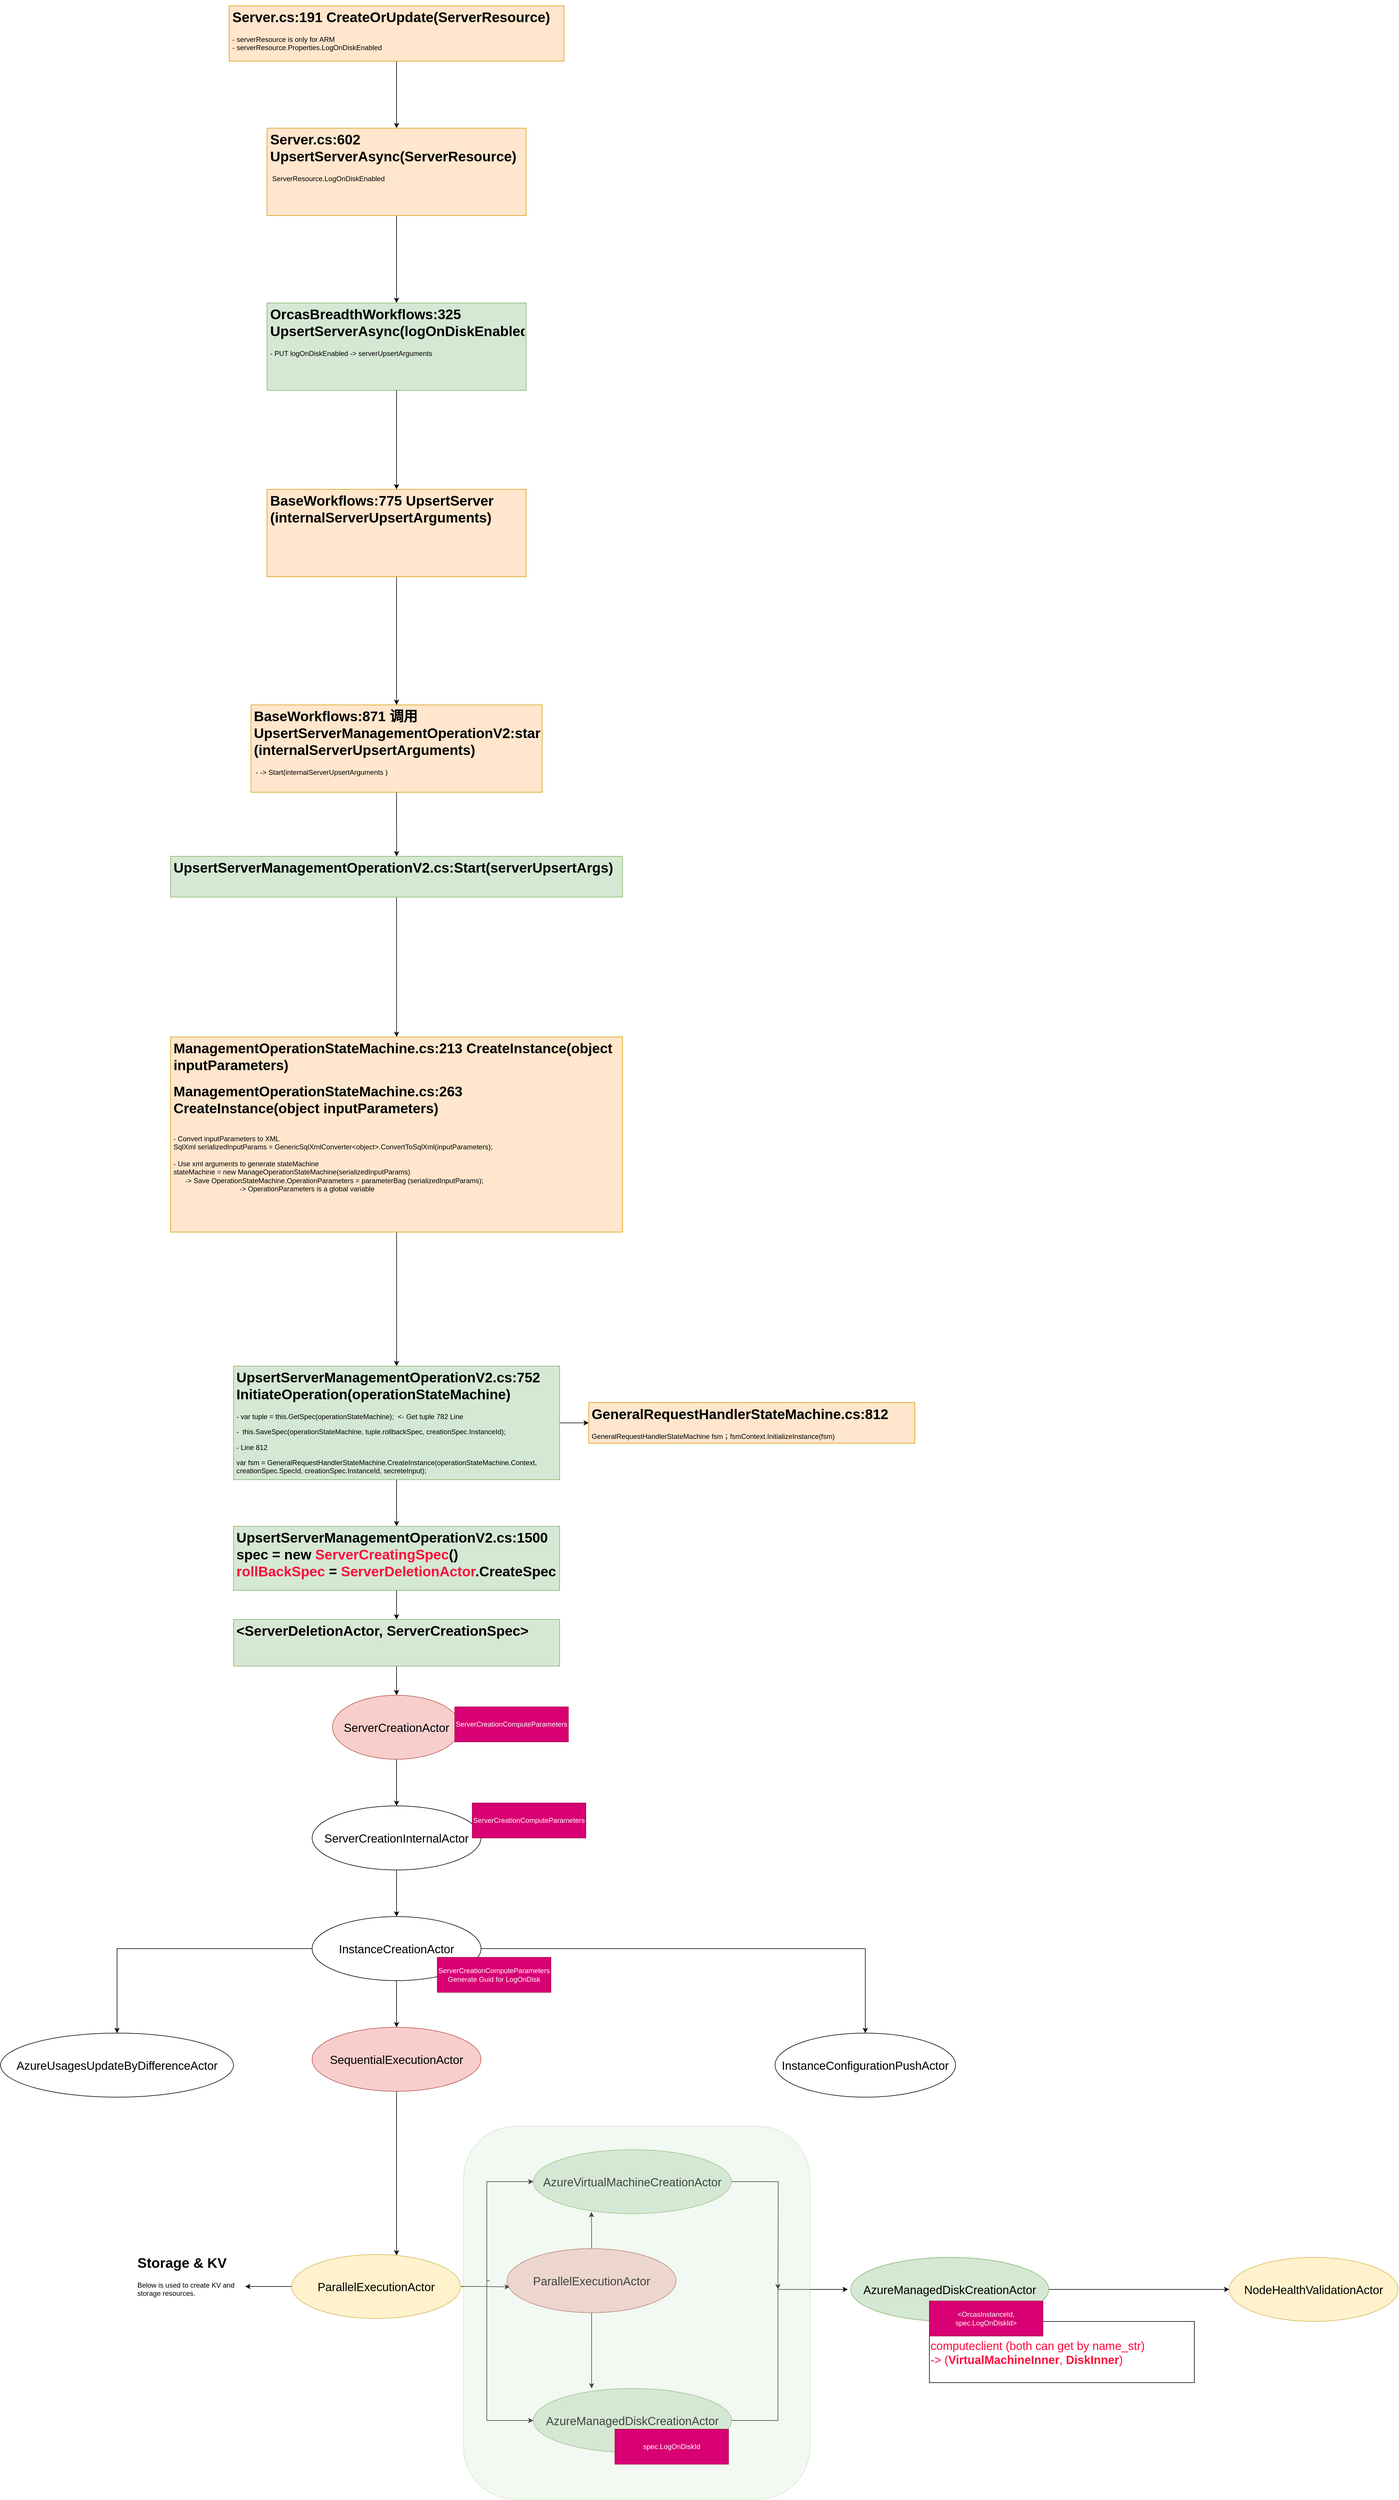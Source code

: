 <mxfile version="20.3.0" type="github">
  <diagram id="Utj4QRkRQI-RT1qHg1_4" name="Page-1">
    <mxGraphModel dx="4320" dy="9137" grid="1" gridSize="10" guides="1" tooltips="1" connect="1" arrows="1" fold="1" page="1" pageScale="1" pageWidth="3300" pageHeight="4681" math="0" shadow="0">
      <root>
        <mxCell id="0" />
        <mxCell id="1" parent="0" />
        <mxCell id="y9hmc7ExkTuUqrcy4E5k-6" value="" style="edgeStyle=orthogonalEdgeStyle;rounded=0;orthogonalLoop=1;jettySize=auto;html=1;" parent="1" source="y9hmc7ExkTuUqrcy4E5k-3" target="y9hmc7ExkTuUqrcy4E5k-5" edge="1">
          <mxGeometry relative="1" as="geometry" />
        </mxCell>
        <mxCell id="y9hmc7ExkTuUqrcy4E5k-3" value="&lt;h1&gt;Server.cs:191 CreateOrUpdate(ServerResource)&lt;/h1&gt;&lt;p&gt;- serverResource is only for ARM&lt;br&gt;- serverResource.Properties.LogOnDiskEnabled&lt;/p&gt;" style="text;html=1;strokeColor=#d79b00;fillColor=#ffe6cc;spacing=5;spacingTop=-20;whiteSpace=wrap;overflow=hidden;rounded=0;" parent="1" vertex="1">
          <mxGeometry x="3752.5" y="-4620" width="575" height="95" as="geometry" />
        </mxCell>
        <mxCell id="y9hmc7ExkTuUqrcy4E5k-8" value="" style="edgeStyle=orthogonalEdgeStyle;rounded=0;orthogonalLoop=1;jettySize=auto;html=1;" parent="1" source="y9hmc7ExkTuUqrcy4E5k-5" target="y9hmc7ExkTuUqrcy4E5k-7" edge="1">
          <mxGeometry relative="1" as="geometry" />
        </mxCell>
        <mxCell id="y9hmc7ExkTuUqrcy4E5k-5" value="&lt;h1&gt;Server.cs:602 UpsertServerAsync(ServerResource)&lt;/h1&gt;&lt;p&gt;&amp;nbsp;ServerResource.LogOnDiskEnabled&lt;/p&gt;" style="text;html=1;strokeColor=#d79b00;fillColor=#ffe6cc;spacing=5;spacingTop=-20;whiteSpace=wrap;overflow=hidden;rounded=0;" parent="1" vertex="1">
          <mxGeometry x="3817.5" y="-4410" width="445" height="150" as="geometry" />
        </mxCell>
        <mxCell id="y9hmc7ExkTuUqrcy4E5k-10" value="" style="edgeStyle=orthogonalEdgeStyle;rounded=0;orthogonalLoop=1;jettySize=auto;html=1;" parent="1" source="y9hmc7ExkTuUqrcy4E5k-7" target="y9hmc7ExkTuUqrcy4E5k-9" edge="1">
          <mxGeometry relative="1" as="geometry" />
        </mxCell>
        <mxCell id="y9hmc7ExkTuUqrcy4E5k-7" value="&lt;h1&gt;OrcasBreadthWorkflows:325 UpsertServerAsync(logOnDiskEnabled)&lt;/h1&gt;&lt;p&gt;- PUT logOnDiskEnabled -&amp;gt; serverUpsertArguments&lt;/p&gt;" style="text;html=1;strokeColor=#82b366;fillColor=#d5e8d4;spacing=5;spacingTop=-20;whiteSpace=wrap;overflow=hidden;rounded=0;" parent="1" vertex="1">
          <mxGeometry x="3817.5" y="-4110" width="445" height="150" as="geometry" />
        </mxCell>
        <mxCell id="y9hmc7ExkTuUqrcy4E5k-12" value="" style="edgeStyle=orthogonalEdgeStyle;rounded=0;orthogonalLoop=1;jettySize=auto;html=1;" parent="1" source="y9hmc7ExkTuUqrcy4E5k-9" target="y9hmc7ExkTuUqrcy4E5k-11" edge="1">
          <mxGeometry relative="1" as="geometry" />
        </mxCell>
        <mxCell id="y9hmc7ExkTuUqrcy4E5k-9" value="&lt;h1&gt;BaseWorkflows:775 UpsertServer&lt;br&gt;(internalServerUpsertArguments)&lt;/h1&gt;" style="text;html=1;strokeColor=#d79b00;fillColor=#ffe6cc;spacing=5;spacingTop=-20;whiteSpace=wrap;overflow=hidden;rounded=0;" parent="1" vertex="1">
          <mxGeometry x="3817.5" y="-3790" width="445" height="150" as="geometry" />
        </mxCell>
        <mxCell id="y9hmc7ExkTuUqrcy4E5k-14" value="" style="edgeStyle=orthogonalEdgeStyle;rounded=0;orthogonalLoop=1;jettySize=auto;html=1;" parent="1" source="y9hmc7ExkTuUqrcy4E5k-11" target="y9hmc7ExkTuUqrcy4E5k-13" edge="1">
          <mxGeometry relative="1" as="geometry" />
        </mxCell>
        <mxCell id="y9hmc7ExkTuUqrcy4E5k-11" value="&lt;h1&gt;BaseWorkflows:871 调用&lt;br&gt;UpsertServerManagementOperationV2:start&lt;br&gt;(internalServerUpsertArguments)&lt;/h1&gt;&lt;h1&gt;&lt;p style=&quot;font-size: 12px; font-weight: 400;&quot;&gt;&amp;nbsp;- -&amp;gt; Start(&lt;span style=&quot;background-color: initial;&quot;&gt;internalServerUpsertArguments&amp;nbsp;&lt;/span&gt;&lt;span style=&quot;background-color: initial;&quot;&gt;)&lt;/span&gt;&lt;/p&gt;&lt;p style=&quot;font-size: 12px; font-weight: 400;&quot;&gt;&lt;br&gt;&lt;/p&gt;&lt;/h1&gt;" style="text;html=1;strokeColor=#d79b00;fillColor=#ffe6cc;spacing=5;spacingTop=-20;whiteSpace=wrap;overflow=hidden;rounded=0;" parent="1" vertex="1">
          <mxGeometry x="3790.0" y="-3420" width="500" height="150" as="geometry" />
        </mxCell>
        <mxCell id="y9hmc7ExkTuUqrcy4E5k-16" value="" style="edgeStyle=orthogonalEdgeStyle;rounded=0;orthogonalLoop=1;jettySize=auto;html=1;" parent="1" source="y9hmc7ExkTuUqrcy4E5k-13" target="y9hmc7ExkTuUqrcy4E5k-15" edge="1">
          <mxGeometry relative="1" as="geometry" />
        </mxCell>
        <mxCell id="y9hmc7ExkTuUqrcy4E5k-13" value="&lt;h1&gt;UpsertServerManagementOperationV2.cs:Start(serverUpsertArgs)&lt;/h1&gt;&lt;h1&gt;&lt;p style=&quot;font-size: 12px; font-weight: 400;&quot;&gt;&lt;br&gt;&lt;/p&gt;&lt;/h1&gt;" style="text;html=1;strokeColor=#82b366;fillColor=#d5e8d4;spacing=5;spacingTop=-20;whiteSpace=wrap;overflow=hidden;rounded=0;" parent="1" vertex="1">
          <mxGeometry x="3651.88" y="-3160" width="776.25" height="70" as="geometry" />
        </mxCell>
        <mxCell id="RBFewMgyC1fiDn0zkRKi-17" style="edgeStyle=orthogonalEdgeStyle;rounded=0;orthogonalLoop=1;jettySize=auto;html=1;" edge="1" parent="1" source="y9hmc7ExkTuUqrcy4E5k-15" target="y9hmc7ExkTuUqrcy4E5k-18">
          <mxGeometry relative="1" as="geometry" />
        </mxCell>
        <mxCell id="y9hmc7ExkTuUqrcy4E5k-15" value="&lt;h1&gt;ManagementOperationStateMachine.cs:213 CreateInstance(object inputParameters)&lt;br&gt;&lt;/h1&gt;&lt;h1&gt;ManagementOperationStateMachine.cs:263&lt;br&gt;CreateInstance(object inputParameters)&lt;/h1&gt;&lt;div&gt;&lt;br&gt;&lt;/div&gt;&lt;div&gt;- Convert inputParameters to XML&lt;br&gt;SqlXml serializedInputParams = GenericSqlXmlConverter&amp;lt;object&amp;gt;.ConvertToSqlXml(inputParameters);&lt;br&gt;&lt;br&gt;- Use xml arguments to generate stateMachine&lt;/div&gt;&lt;div&gt;stateMachine = new ManageOperationStateMachine(serializedInputParams)&lt;br&gt;&amp;nbsp; &amp;nbsp; &amp;nbsp; -&amp;gt; Save OperationStateMachine.OperationParameters = parameterBag (serializedInputParams);&lt;br&gt;&amp;nbsp; &amp;nbsp; &amp;nbsp; &amp;nbsp; &amp;nbsp; &amp;nbsp; &amp;nbsp; &amp;nbsp; &amp;nbsp; &amp;nbsp; &amp;nbsp; &amp;nbsp; &amp;nbsp; &amp;nbsp; &amp;nbsp; &amp;nbsp; &amp;nbsp; -&amp;gt; OperationParameters is a global variable&lt;br&gt;&lt;br&gt;&lt;/div&gt;&lt;div&gt;&lt;br&gt;&lt;/div&gt;&lt;div&gt;&lt;br&gt;&lt;/div&gt;&lt;h1&gt;&lt;p style=&quot;font-size: 12px; font-weight: 400;&quot;&gt;&lt;br&gt;&lt;/p&gt;&lt;/h1&gt;" style="text;html=1;strokeColor=#d79b00;fillColor=#ffe6cc;spacing=5;spacingTop=-20;whiteSpace=wrap;overflow=hidden;rounded=0;" parent="1" vertex="1">
          <mxGeometry x="3651.88" y="-2850" width="776.25" height="335" as="geometry" />
        </mxCell>
        <mxCell id="y9hmc7ExkTuUqrcy4E5k-20" value="" style="edgeStyle=orthogonalEdgeStyle;rounded=0;orthogonalLoop=1;jettySize=auto;html=1;" parent="1" source="y9hmc7ExkTuUqrcy4E5k-18" target="y9hmc7ExkTuUqrcy4E5k-19" edge="1">
          <mxGeometry relative="1" as="geometry" />
        </mxCell>
        <mxCell id="y9hmc7ExkTuUqrcy4E5k-24" value="" style="edgeStyle=orthogonalEdgeStyle;rounded=0;orthogonalLoop=1;jettySize=auto;html=1;" parent="1" source="y9hmc7ExkTuUqrcy4E5k-18" target="y9hmc7ExkTuUqrcy4E5k-23" edge="1">
          <mxGeometry relative="1" as="geometry" />
        </mxCell>
        <mxCell id="y9hmc7ExkTuUqrcy4E5k-18" value="&lt;h1&gt;UpsertServerManagementOperationV2.cs:752 InitiateOperation(operationStateMachine)&lt;br&gt;&lt;/h1&gt;&lt;p&gt;- var tuple = this.GetSpec(operationStateMachine);&amp;nbsp; &amp;lt;- Get tuple 782 Line&lt;br&gt;&lt;/p&gt;&lt;p&gt;-&amp;nbsp;&lt;span style=&quot;background-color: initial;&quot;&gt;&amp;nbsp;this.SaveSpec(operationStateMachine, tuple.rollbackSpec, creationSpec.InstanceId);&lt;/span&gt;&lt;/p&gt;&lt;p&gt;&lt;span style=&quot;background-color: initial;&quot;&gt;- Line 812&lt;/span&gt;&lt;/p&gt;var fsm = GeneralRequestHandlerStateMachine.CreateInstance(operationStateMachine.Context, creationSpec.SpecId, creationSpec.InstanceId, secreteInput);" style="text;html=1;strokeColor=#82b366;fillColor=#d5e8d4;spacing=5;spacingTop=-20;whiteSpace=wrap;overflow=hidden;rounded=0;" parent="1" vertex="1">
          <mxGeometry x="3760" y="-2285" width="560" height="195" as="geometry" />
        </mxCell>
        <mxCell id="y9hmc7ExkTuUqrcy4E5k-19" value="&lt;h1&gt;GeneralRequestHandlerStateMachine.cs:812&lt;br&gt;&lt;/h1&gt;&lt;p&gt;GeneralRequestHandlerStateMachine fsm；fsmContext.InitializeInstance(fsm)&lt;/p&gt;" style="text;html=1;strokeColor=#d79b00;fillColor=#ffe6cc;spacing=5;spacingTop=-20;whiteSpace=wrap;overflow=hidden;rounded=0;" parent="1" vertex="1">
          <mxGeometry x="4370" y="-2222.5" width="560" height="70" as="geometry" />
        </mxCell>
        <mxCell id="y9hmc7ExkTuUqrcy4E5k-26" value="" style="edgeStyle=orthogonalEdgeStyle;rounded=0;orthogonalLoop=1;jettySize=auto;html=1;" parent="1" source="y9hmc7ExkTuUqrcy4E5k-23" target="y9hmc7ExkTuUqrcy4E5k-25" edge="1">
          <mxGeometry relative="1" as="geometry" />
        </mxCell>
        <mxCell id="y9hmc7ExkTuUqrcy4E5k-23" value="&lt;h1&gt;UpsertServerManagementOperationV2.cs:1500 spec = new &lt;font color=&quot;#ff0a3b&quot;&gt;ServerCreatingSpec&lt;/font&gt;()&lt;br&gt;&lt;font color=&quot;#ff0a3b&quot;&gt;rollBackSpec &lt;/font&gt;= &lt;font color=&quot;#ff0a3b&quot;&gt;ServerDeletionActor&lt;/font&gt;.CreateSpec&lt;br&gt;&lt;/h1&gt;&lt;p&gt;&lt;br&gt;&lt;/p&gt;" style="text;html=1;strokeColor=#82b366;fillColor=#d5e8d4;spacing=5;spacingTop=-20;whiteSpace=wrap;overflow=hidden;rounded=0;" parent="1" vertex="1">
          <mxGeometry x="3760" y="-2010" width="560" height="110" as="geometry" />
        </mxCell>
        <mxCell id="y9hmc7ExkTuUqrcy4E5k-28" style="edgeStyle=orthogonalEdgeStyle;rounded=0;orthogonalLoop=1;jettySize=auto;html=1;entryX=0.5;entryY=0;entryDx=0;entryDy=0;fontColor=#FF0A3B;" parent="1" source="y9hmc7ExkTuUqrcy4E5k-25" target="y9hmc7ExkTuUqrcy4E5k-27" edge="1">
          <mxGeometry relative="1" as="geometry" />
        </mxCell>
        <mxCell id="y9hmc7ExkTuUqrcy4E5k-25" value="&lt;h1&gt;&amp;lt;ServerDeletionActor,&amp;nbsp;ServerCreationSpec&amp;gt;&lt;/h1&gt;&lt;div&gt;&lt;br&gt;&lt;/div&gt;" style="text;html=1;strokeColor=#82b366;fillColor=#d5e8d4;spacing=5;spacingTop=-20;whiteSpace=wrap;overflow=hidden;rounded=0;" parent="1" vertex="1">
          <mxGeometry x="3760" y="-1850" width="560" height="80" as="geometry" />
        </mxCell>
        <mxCell id="y9hmc7ExkTuUqrcy4E5k-30" value="" style="edgeStyle=orthogonalEdgeStyle;rounded=0;orthogonalLoop=1;jettySize=auto;html=1;fontSize=20;fontColor=#000000;" parent="1" source="y9hmc7ExkTuUqrcy4E5k-27" target="y9hmc7ExkTuUqrcy4E5k-29" edge="1">
          <mxGeometry relative="1" as="geometry" />
        </mxCell>
        <mxCell id="y9hmc7ExkTuUqrcy4E5k-27" value="&lt;font style=&quot;font-size: 20px;&quot; color=&quot;#000000&quot;&gt;ServerCreationActor&lt;/font&gt;" style="ellipse;whiteSpace=wrap;html=1;fillColor=#f8cecc;strokeColor=#b85450;" parent="1" vertex="1">
          <mxGeometry x="3930" y="-1720" width="220" height="110" as="geometry" />
        </mxCell>
        <mxCell id="y9hmc7ExkTuUqrcy4E5k-32" value="" style="edgeStyle=orthogonalEdgeStyle;rounded=0;orthogonalLoop=1;jettySize=auto;html=1;fontSize=20;fontColor=#000000;" parent="1" source="y9hmc7ExkTuUqrcy4E5k-29" target="y9hmc7ExkTuUqrcy4E5k-31" edge="1">
          <mxGeometry relative="1" as="geometry" />
        </mxCell>
        <mxCell id="y9hmc7ExkTuUqrcy4E5k-29" value="&lt;font color=&quot;#000000&quot;&gt;&lt;span style=&quot;font-size: 20px;&quot;&gt;ServerCreationInternalActor&lt;/span&gt;&lt;/font&gt;" style="ellipse;whiteSpace=wrap;html=1;fontColor=#FF0A3B;" parent="1" vertex="1">
          <mxGeometry x="3895" y="-1530" width="290" height="110" as="geometry" />
        </mxCell>
        <mxCell id="y9hmc7ExkTuUqrcy4E5k-34" value="" style="edgeStyle=orthogonalEdgeStyle;rounded=0;orthogonalLoop=1;jettySize=auto;html=1;fontSize=20;fontColor=#000000;" parent="1" source="y9hmc7ExkTuUqrcy4E5k-31" target="y9hmc7ExkTuUqrcy4E5k-33" edge="1">
          <mxGeometry relative="1" as="geometry" />
        </mxCell>
        <mxCell id="y9hmc7ExkTuUqrcy4E5k-36" value="" style="edgeStyle=orthogonalEdgeStyle;rounded=0;orthogonalLoop=1;jettySize=auto;html=1;fontSize=20;fontColor=#000000;" parent="1" source="y9hmc7ExkTuUqrcy4E5k-31" target="y9hmc7ExkTuUqrcy4E5k-35" edge="1">
          <mxGeometry relative="1" as="geometry" />
        </mxCell>
        <mxCell id="y9hmc7ExkTuUqrcy4E5k-48" value="" style="edgeStyle=orthogonalEdgeStyle;rounded=0;orthogonalLoop=1;jettySize=auto;html=1;fontSize=20;fontColor=#000000;" parent="1" source="y9hmc7ExkTuUqrcy4E5k-31" target="y9hmc7ExkTuUqrcy4E5k-47" edge="1">
          <mxGeometry relative="1" as="geometry" />
        </mxCell>
        <mxCell id="y9hmc7ExkTuUqrcy4E5k-31" value="&lt;font color=&quot;#000000&quot;&gt;&lt;span style=&quot;font-size: 20px;&quot;&gt;InstanceCreationActor&lt;/span&gt;&lt;/font&gt;" style="ellipse;whiteSpace=wrap;html=1;fontColor=#FF0A3B;" parent="1" vertex="1">
          <mxGeometry x="3895" y="-1340" width="290" height="110" as="geometry" />
        </mxCell>
        <mxCell id="y9hmc7ExkTuUqrcy4E5k-33" value="&lt;font color=&quot;#000000&quot;&gt;&lt;span style=&quot;font-size: 20px;&quot;&gt;AzureUsagesUpdateByDifferenceActor&lt;/span&gt;&lt;/font&gt;" style="ellipse;whiteSpace=wrap;html=1;fontColor=#FF0A3B;" parent="1" vertex="1">
          <mxGeometry x="3360" y="-1140" width="400" height="110" as="geometry" />
        </mxCell>
        <mxCell id="y9hmc7ExkTuUqrcy4E5k-38" value="" style="edgeStyle=orthogonalEdgeStyle;rounded=0;orthogonalLoop=1;jettySize=auto;html=1;fontSize=20;fontColor=#000000;" parent="1" source="y9hmc7ExkTuUqrcy4E5k-35" target="y9hmc7ExkTuUqrcy4E5k-37" edge="1">
          <mxGeometry relative="1" as="geometry">
            <Array as="points">
              <mxPoint x="4040" y="-890" />
              <mxPoint x="4040" y="-890" />
            </Array>
          </mxGeometry>
        </mxCell>
        <mxCell id="y9hmc7ExkTuUqrcy4E5k-35" value="&lt;font color=&quot;#000000&quot;&gt;&lt;span style=&quot;font-size: 20px;&quot;&gt;SequentialExecutionActor&lt;/span&gt;&lt;/font&gt;" style="ellipse;whiteSpace=wrap;html=1;fillColor=#f8cecc;strokeColor=#b85450;" parent="1" vertex="1">
          <mxGeometry x="3895" y="-1150" width="290" height="110" as="geometry" />
        </mxCell>
        <mxCell id="RBFewMgyC1fiDn0zkRKi-11" style="edgeStyle=orthogonalEdgeStyle;rounded=0;orthogonalLoop=1;jettySize=auto;html=1;entryX=0.016;entryY=0.597;entryDx=0;entryDy=0;entryPerimeter=0;" edge="1" parent="1" source="y9hmc7ExkTuUqrcy4E5k-37" target="RBFewMgyC1fiDn0zkRKi-2">
          <mxGeometry relative="1" as="geometry" />
        </mxCell>
        <mxCell id="RBFewMgyC1fiDn0zkRKi-14" style="edgeStyle=orthogonalEdgeStyle;rounded=0;orthogonalLoop=1;jettySize=auto;html=1;exitX=0;exitY=0.5;exitDx=0;exitDy=0;" edge="1" parent="1" source="y9hmc7ExkTuUqrcy4E5k-37" target="RBFewMgyC1fiDn0zkRKi-1">
          <mxGeometry relative="1" as="geometry" />
        </mxCell>
        <mxCell id="y9hmc7ExkTuUqrcy4E5k-37" value="&lt;font color=&quot;#000000&quot;&gt;&lt;span style=&quot;font-size: 20px;&quot;&gt;ParallelExecutionActor&lt;/span&gt;&lt;/font&gt;" style="ellipse;whiteSpace=wrap;html=1;fillColor=#fff2cc;strokeColor=#d6b656;" parent="1" vertex="1">
          <mxGeometry x="3860" y="-760" width="290" height="110" as="geometry" />
        </mxCell>
        <mxCell id="RBFewMgyC1fiDn0zkRKi-7" style="edgeStyle=orthogonalEdgeStyle;rounded=0;orthogonalLoop=1;jettySize=auto;html=1;" edge="1" parent="1" source="y9hmc7ExkTuUqrcy4E5k-39">
          <mxGeometry relative="1" as="geometry">
            <mxPoint x="4695" y="-700" as="targetPoint" />
          </mxGeometry>
        </mxCell>
        <mxCell id="y9hmc7ExkTuUqrcy4E5k-39" value="&lt;font color=&quot;#000000&quot;&gt;&lt;span style=&quot;font-size: 20px;&quot;&gt;AzureVirtualMachineCreationActor&lt;/span&gt;&lt;/font&gt;" style="ellipse;whiteSpace=wrap;html=1;fillColor=#d5e8d4;strokeColor=#82b366;" parent="1" vertex="1">
          <mxGeometry x="4275" y="-940" width="340" height="110" as="geometry" />
        </mxCell>
        <mxCell id="y9hmc7ExkTuUqrcy4E5k-41" value="&lt;font color=&quot;#000000&quot;&gt;&lt;span style=&quot;font-size: 20px;&quot;&gt;NodeHealthValidationActor&lt;/span&gt;&lt;/font&gt;" style="ellipse;whiteSpace=wrap;html=1;fillColor=#fff2cc;strokeColor=#d6b656;" parent="1" vertex="1">
          <mxGeometry x="5470" y="-755" width="290" height="110" as="geometry" />
        </mxCell>
        <mxCell id="y9hmc7ExkTuUqrcy4E5k-47" value="&lt;font color=&quot;#000000&quot;&gt;&lt;span style=&quot;font-size: 20px;&quot;&gt;InstanceConfigurationPushActor&lt;/span&gt;&lt;/font&gt;" style="ellipse;whiteSpace=wrap;html=1;fontColor=#FF0A3B;" parent="1" vertex="1">
          <mxGeometry x="4690" y="-1140" width="310" height="110" as="geometry" />
        </mxCell>
        <mxCell id="y9hmc7ExkTuUqrcy4E5k-125" value="ServerCreationComputeParameters" style="whiteSpace=wrap;html=1;fillColor=#d80073;strokeColor=#A50040;fontColor=#ffffff;" parent="1" vertex="1">
          <mxGeometry x="4140" y="-1700" width="195" height="60" as="geometry" />
        </mxCell>
        <mxCell id="y9hmc7ExkTuUqrcy4E5k-137" value="ServerCreationComputeParameters&lt;br&gt;Generate Guid for LogOnDisk" style="whiteSpace=wrap;html=1;fillColor=#d80073;strokeColor=#A50040;fontColor=#ffffff;" parent="1" vertex="1">
          <mxGeometry x="4110" y="-1270" width="195" height="60" as="geometry" />
        </mxCell>
        <mxCell id="y9hmc7ExkTuUqrcy4E5k-139" value="ServerCreationComputeParameters" style="whiteSpace=wrap;html=1;fillColor=#d80073;strokeColor=#A50040;fontColor=#ffffff;" parent="1" vertex="1">
          <mxGeometry x="4170" y="-1535" width="195" height="60" as="geometry" />
        </mxCell>
        <mxCell id="y9hmc7ExkTuUqrcy4E5k-155" value="computeclient (both can get by name_str)&lt;br&gt;-&amp;gt; (&lt;b&gt;VirtualMachineInner&lt;/b&gt;, &lt;b&gt;DiskInner&lt;/b&gt;)" style="whiteSpace=wrap;html=1;fontSize=20;fontColor=#FF0A3B;align=left;" parent="1" vertex="1">
          <mxGeometry x="4955" y="-645" width="455" height="105" as="geometry" />
        </mxCell>
        <mxCell id="RBFewMgyC1fiDn0zkRKi-1" value="&lt;h1&gt;Storage &amp;amp; KV&lt;/h1&gt;&lt;p&gt;Below is used to create KV and storage resources.&lt;/p&gt;" style="text;html=1;strokeColor=none;fillColor=none;spacing=5;spacingTop=-20;whiteSpace=wrap;overflow=hidden;rounded=0;" vertex="1" parent="1">
          <mxGeometry x="3590" y="-765" width="190" height="120" as="geometry" />
        </mxCell>
        <mxCell id="RBFewMgyC1fiDn0zkRKi-3" style="edgeStyle=orthogonalEdgeStyle;rounded=0;orthogonalLoop=1;jettySize=auto;html=1;entryX=0;entryY=0.5;entryDx=0;entryDy=0;" edge="1" parent="1" target="y9hmc7ExkTuUqrcy4E5k-39">
          <mxGeometry relative="1" as="geometry">
            <mxPoint x="4200" y="-715" as="sourcePoint" />
            <mxPoint x="4216" y="-885" as="targetPoint" />
            <Array as="points">
              <mxPoint x="4195" y="-715" />
              <mxPoint x="4195" y="-885" />
            </Array>
          </mxGeometry>
        </mxCell>
        <mxCell id="RBFewMgyC1fiDn0zkRKi-4" style="edgeStyle=orthogonalEdgeStyle;rounded=0;orthogonalLoop=1;jettySize=auto;html=1;entryX=0;entryY=0.5;entryDx=0;entryDy=0;" edge="1" parent="1" target="RBFewMgyC1fiDn0zkRKi-5">
          <mxGeometry relative="1" as="geometry">
            <mxPoint x="4200" y="-480" as="targetPoint" />
            <mxPoint x="4195" y="-720" as="sourcePoint" />
            <Array as="points">
              <mxPoint x="4195" y="-715" />
              <mxPoint x="4195" y="-475" />
            </Array>
          </mxGeometry>
        </mxCell>
        <mxCell id="RBFewMgyC1fiDn0zkRKi-12" style="edgeStyle=orthogonalEdgeStyle;rounded=0;orthogonalLoop=1;jettySize=auto;html=1;entryX=0.293;entryY=0.973;entryDx=0;entryDy=0;entryPerimeter=0;" edge="1" parent="1" source="RBFewMgyC1fiDn0zkRKi-2" target="y9hmc7ExkTuUqrcy4E5k-39">
          <mxGeometry relative="1" as="geometry" />
        </mxCell>
        <mxCell id="RBFewMgyC1fiDn0zkRKi-13" style="edgeStyle=orthogonalEdgeStyle;rounded=0;orthogonalLoop=1;jettySize=auto;html=1;entryX=0.294;entryY=0;entryDx=0;entryDy=0;entryPerimeter=0;" edge="1" parent="1" source="RBFewMgyC1fiDn0zkRKi-2" target="RBFewMgyC1fiDn0zkRKi-5">
          <mxGeometry relative="1" as="geometry" />
        </mxCell>
        <mxCell id="RBFewMgyC1fiDn0zkRKi-2" value="&lt;span style=&quot;font-size: 20px;&quot;&gt;ParallelExecutionActor&lt;/span&gt;" style="ellipse;whiteSpace=wrap;html=1;fillColor=#f8cecc;strokeColor=#b85450;" vertex="1" parent="1">
          <mxGeometry x="4230" y="-770" width="290" height="110" as="geometry" />
        </mxCell>
        <mxCell id="RBFewMgyC1fiDn0zkRKi-8" style="edgeStyle=orthogonalEdgeStyle;rounded=0;orthogonalLoop=1;jettySize=auto;html=1;" edge="1" parent="1" source="RBFewMgyC1fiDn0zkRKi-5">
          <mxGeometry relative="1" as="geometry">
            <mxPoint x="4815" y="-700" as="targetPoint" />
            <Array as="points">
              <mxPoint x="4695" y="-475" />
            </Array>
          </mxGeometry>
        </mxCell>
        <mxCell id="RBFewMgyC1fiDn0zkRKi-5" value="&lt;font color=&quot;#000000&quot;&gt;&lt;span style=&quot;font-size: 20px;&quot;&gt;AzureManagedDiskCreationActor&lt;/span&gt;&lt;/font&gt;" style="ellipse;whiteSpace=wrap;html=1;fillColor=#d5e8d4;strokeColor=#82b366;" vertex="1" parent="1">
          <mxGeometry x="4275" y="-530" width="340" height="110" as="geometry" />
        </mxCell>
        <mxCell id="RBFewMgyC1fiDn0zkRKi-15" value="" style="rounded=1;whiteSpace=wrap;html=1;fillColor=#d5e8d4;strokeColor=#82b366;opacity=30;" vertex="1" parent="1">
          <mxGeometry x="4155" y="-980" width="595" height="640" as="geometry" />
        </mxCell>
        <mxCell id="RBFewMgyC1fiDn0zkRKi-6" value="spec.LogOnDiskId" style="whiteSpace=wrap;html=1;fillColor=#d80073;strokeColor=#A50040;fontColor=#ffffff;" vertex="1" parent="1">
          <mxGeometry x="4415" y="-460" width="195" height="60" as="geometry" />
        </mxCell>
        <mxCell id="RBFewMgyC1fiDn0zkRKi-16" style="edgeStyle=orthogonalEdgeStyle;rounded=0;orthogonalLoop=1;jettySize=auto;html=1;entryX=0;entryY=0.5;entryDx=0;entryDy=0;" edge="1" parent="1" source="RBFewMgyC1fiDn0zkRKi-9" target="y9hmc7ExkTuUqrcy4E5k-41">
          <mxGeometry relative="1" as="geometry" />
        </mxCell>
        <mxCell id="RBFewMgyC1fiDn0zkRKi-9" value="&lt;font color=&quot;#000000&quot;&gt;&lt;span style=&quot;font-size: 20px;&quot;&gt;AzureManagedDiskCreationActor&lt;/span&gt;&lt;/font&gt;" style="ellipse;whiteSpace=wrap;html=1;fillColor=#d5e8d4;strokeColor=#82b366;" vertex="1" parent="1">
          <mxGeometry x="4820" y="-755" width="340" height="110" as="geometry" />
        </mxCell>
        <mxCell id="RBFewMgyC1fiDn0zkRKi-10" value="&amp;lt;OrcasInstanceId, spec.LogOnDiskId&amp;gt;" style="whiteSpace=wrap;html=1;fillColor=#d80073;strokeColor=#A50040;fontColor=#ffffff;" vertex="1" parent="1">
          <mxGeometry x="4955" y="-680" width="195" height="60" as="geometry" />
        </mxCell>
      </root>
    </mxGraphModel>
  </diagram>
</mxfile>
